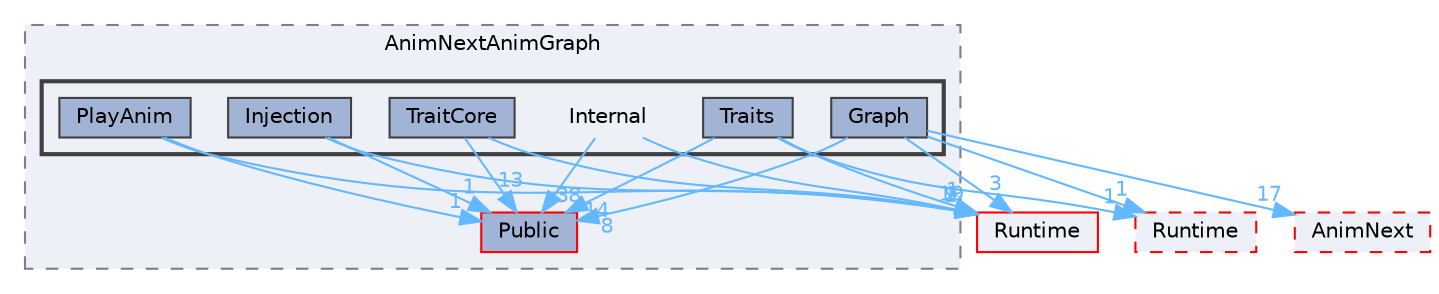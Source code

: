 digraph "Internal"
{
 // INTERACTIVE_SVG=YES
 // LATEX_PDF_SIZE
  bgcolor="transparent";
  edge [fontname=Helvetica,fontsize=10,labelfontname=Helvetica,labelfontsize=10];
  node [fontname=Helvetica,fontsize=10,shape=box,height=0.2,width=0.4];
  compound=true
  subgraph clusterdir_28a2f1e6b9e52c8a69859510dad4880e {
    graph [ bgcolor="#edf0f7", pencolor="grey50", label="AnimNextAnimGraph", fontname=Helvetica,fontsize=10 style="filled,dashed", URL="dir_28a2f1e6b9e52c8a69859510dad4880e.html",tooltip=""]
  dir_fe7a790aba818ef5f4ecb0c4f8b94358 [label="Public", fillcolor="#a2b4d6", color="red", style="filled", URL="dir_fe7a790aba818ef5f4ecb0c4f8b94358.html",tooltip=""];
  subgraph clusterdir_2a65bfbad505dee2d14d594fbdf72bcb {
    graph [ bgcolor="#edf0f7", pencolor="grey25", label="", fontname=Helvetica,fontsize=10 style="filled,bold", URL="dir_2a65bfbad505dee2d14d594fbdf72bcb.html",tooltip=""]
    dir_2a65bfbad505dee2d14d594fbdf72bcb [shape=plaintext, label="Internal"];
  dir_963bbe75e4a331eb9fdee5298ac388db [label="Graph", fillcolor="#a2b4d6", color="grey25", style="filled", URL="dir_963bbe75e4a331eb9fdee5298ac388db.html",tooltip=""];
  dir_a85118afa04d0ac63352d4530d36c6a0 [label="Injection", fillcolor="#a2b4d6", color="grey25", style="filled", URL="dir_a85118afa04d0ac63352d4530d36c6a0.html",tooltip=""];
  dir_c29c30d5301fc7127bd17f58c64c2ee6 [label="PlayAnim", fillcolor="#a2b4d6", color="grey25", style="filled", URL="dir_c29c30d5301fc7127bd17f58c64c2ee6.html",tooltip=""];
  dir_e1afb726aa745efa74513cc595804583 [label="TraitCore", fillcolor="#a2b4d6", color="grey25", style="filled", URL="dir_e1afb726aa745efa74513cc595804583.html",tooltip=""];
  dir_0620310d6b3aa9c76a5ffb4763b01b73 [label="Traits", fillcolor="#a2b4d6", color="grey25", style="filled", URL="dir_0620310d6b3aa9c76a5ffb4763b01b73.html",tooltip=""];
  }
  }
  dir_7536b172fbd480bfd146a1b1acd6856b [label="Runtime", fillcolor="#edf0f7", color="red", style="filled", URL="dir_7536b172fbd480bfd146a1b1acd6856b.html",tooltip=""];
  dir_a60e1ce30f7313164a0e11a69cddad56 [label="Runtime", fillcolor="#edf0f7", color="red", style="filled,dashed", URL="dir_a60e1ce30f7313164a0e11a69cddad56.html",tooltip=""];
  dir_ebfc70b225cdd53f599c3ad0db76b4bf [label="AnimNext", fillcolor="#edf0f7", color="red", style="filled,dashed", URL="dir_ebfc70b225cdd53f599c3ad0db76b4bf.html",tooltip=""];
  dir_2a65bfbad505dee2d14d594fbdf72bcb->dir_7536b172fbd480bfd146a1b1acd6856b [headlabel="19", labeldistance=1.5 headhref="dir_000509_000984.html" href="dir_000509_000984.html" color="steelblue1" fontcolor="steelblue1"];
  dir_2a65bfbad505dee2d14d594fbdf72bcb->dir_fe7a790aba818ef5f4ecb0c4f8b94358 [headlabel="38", labeldistance=1.5 headhref="dir_000509_000788.html" href="dir_000509_000788.html" color="steelblue1" fontcolor="steelblue1"];
  dir_963bbe75e4a331eb9fdee5298ac388db->dir_7536b172fbd480bfd146a1b1acd6856b [headlabel="3", labeldistance=1.5 headhref="dir_000452_000984.html" href="dir_000452_000984.html" color="steelblue1" fontcolor="steelblue1"];
  dir_963bbe75e4a331eb9fdee5298ac388db->dir_a60e1ce30f7313164a0e11a69cddad56 [headlabel="1", labeldistance=1.5 headhref="dir_000452_000983.html" href="dir_000452_000983.html" color="steelblue1" fontcolor="steelblue1"];
  dir_963bbe75e4a331eb9fdee5298ac388db->dir_ebfc70b225cdd53f599c3ad0db76b4bf [headlabel="17", labeldistance=1.5 headhref="dir_000452_000042.html" href="dir_000452_000042.html" color="steelblue1" fontcolor="steelblue1"];
  dir_963bbe75e4a331eb9fdee5298ac388db->dir_fe7a790aba818ef5f4ecb0c4f8b94358 [headlabel="8", labeldistance=1.5 headhref="dir_000452_000788.html" href="dir_000452_000788.html" color="steelblue1" fontcolor="steelblue1"];
  dir_a85118afa04d0ac63352d4530d36c6a0->dir_7536b172fbd480bfd146a1b1acd6856b [headlabel="2", labeldistance=1.5 headhref="dir_000487_000984.html" href="dir_000487_000984.html" color="steelblue1" fontcolor="steelblue1"];
  dir_a85118afa04d0ac63352d4530d36c6a0->dir_fe7a790aba818ef5f4ecb0c4f8b94358 [headlabel="1", labeldistance=1.5 headhref="dir_000487_000788.html" href="dir_000487_000788.html" color="steelblue1" fontcolor="steelblue1"];
  dir_c29c30d5301fc7127bd17f58c64c2ee6->dir_7536b172fbd480bfd146a1b1acd6856b [headlabel="1", labeldistance=1.5 headhref="dir_000757_000984.html" href="dir_000757_000984.html" color="steelblue1" fontcolor="steelblue1"];
  dir_c29c30d5301fc7127bd17f58c64c2ee6->dir_fe7a790aba818ef5f4ecb0c4f8b94358 [headlabel="1", labeldistance=1.5 headhref="dir_000757_000788.html" href="dir_000757_000788.html" color="steelblue1" fontcolor="steelblue1"];
  dir_e1afb726aa745efa74513cc595804583->dir_7536b172fbd480bfd146a1b1acd6856b [headlabel="9", labeldistance=1.5 headhref="dir_001206_000984.html" href="dir_001206_000984.html" color="steelblue1" fontcolor="steelblue1"];
  dir_e1afb726aa745efa74513cc595804583->dir_fe7a790aba818ef5f4ecb0c4f8b94358 [headlabel="13", labeldistance=1.5 headhref="dir_001206_000788.html" href="dir_001206_000788.html" color="steelblue1" fontcolor="steelblue1"];
  dir_0620310d6b3aa9c76a5ffb4763b01b73->dir_7536b172fbd480bfd146a1b1acd6856b [headlabel="1", labeldistance=1.5 headhref="dir_001209_000984.html" href="dir_001209_000984.html" color="steelblue1" fontcolor="steelblue1"];
  dir_0620310d6b3aa9c76a5ffb4763b01b73->dir_a60e1ce30f7313164a0e11a69cddad56 [headlabel="1", labeldistance=1.5 headhref="dir_001209_000983.html" href="dir_001209_000983.html" color="steelblue1" fontcolor="steelblue1"];
  dir_0620310d6b3aa9c76a5ffb4763b01b73->dir_fe7a790aba818ef5f4ecb0c4f8b94358 [headlabel="14", labeldistance=1.5 headhref="dir_001209_000788.html" href="dir_001209_000788.html" color="steelblue1" fontcolor="steelblue1"];
}
